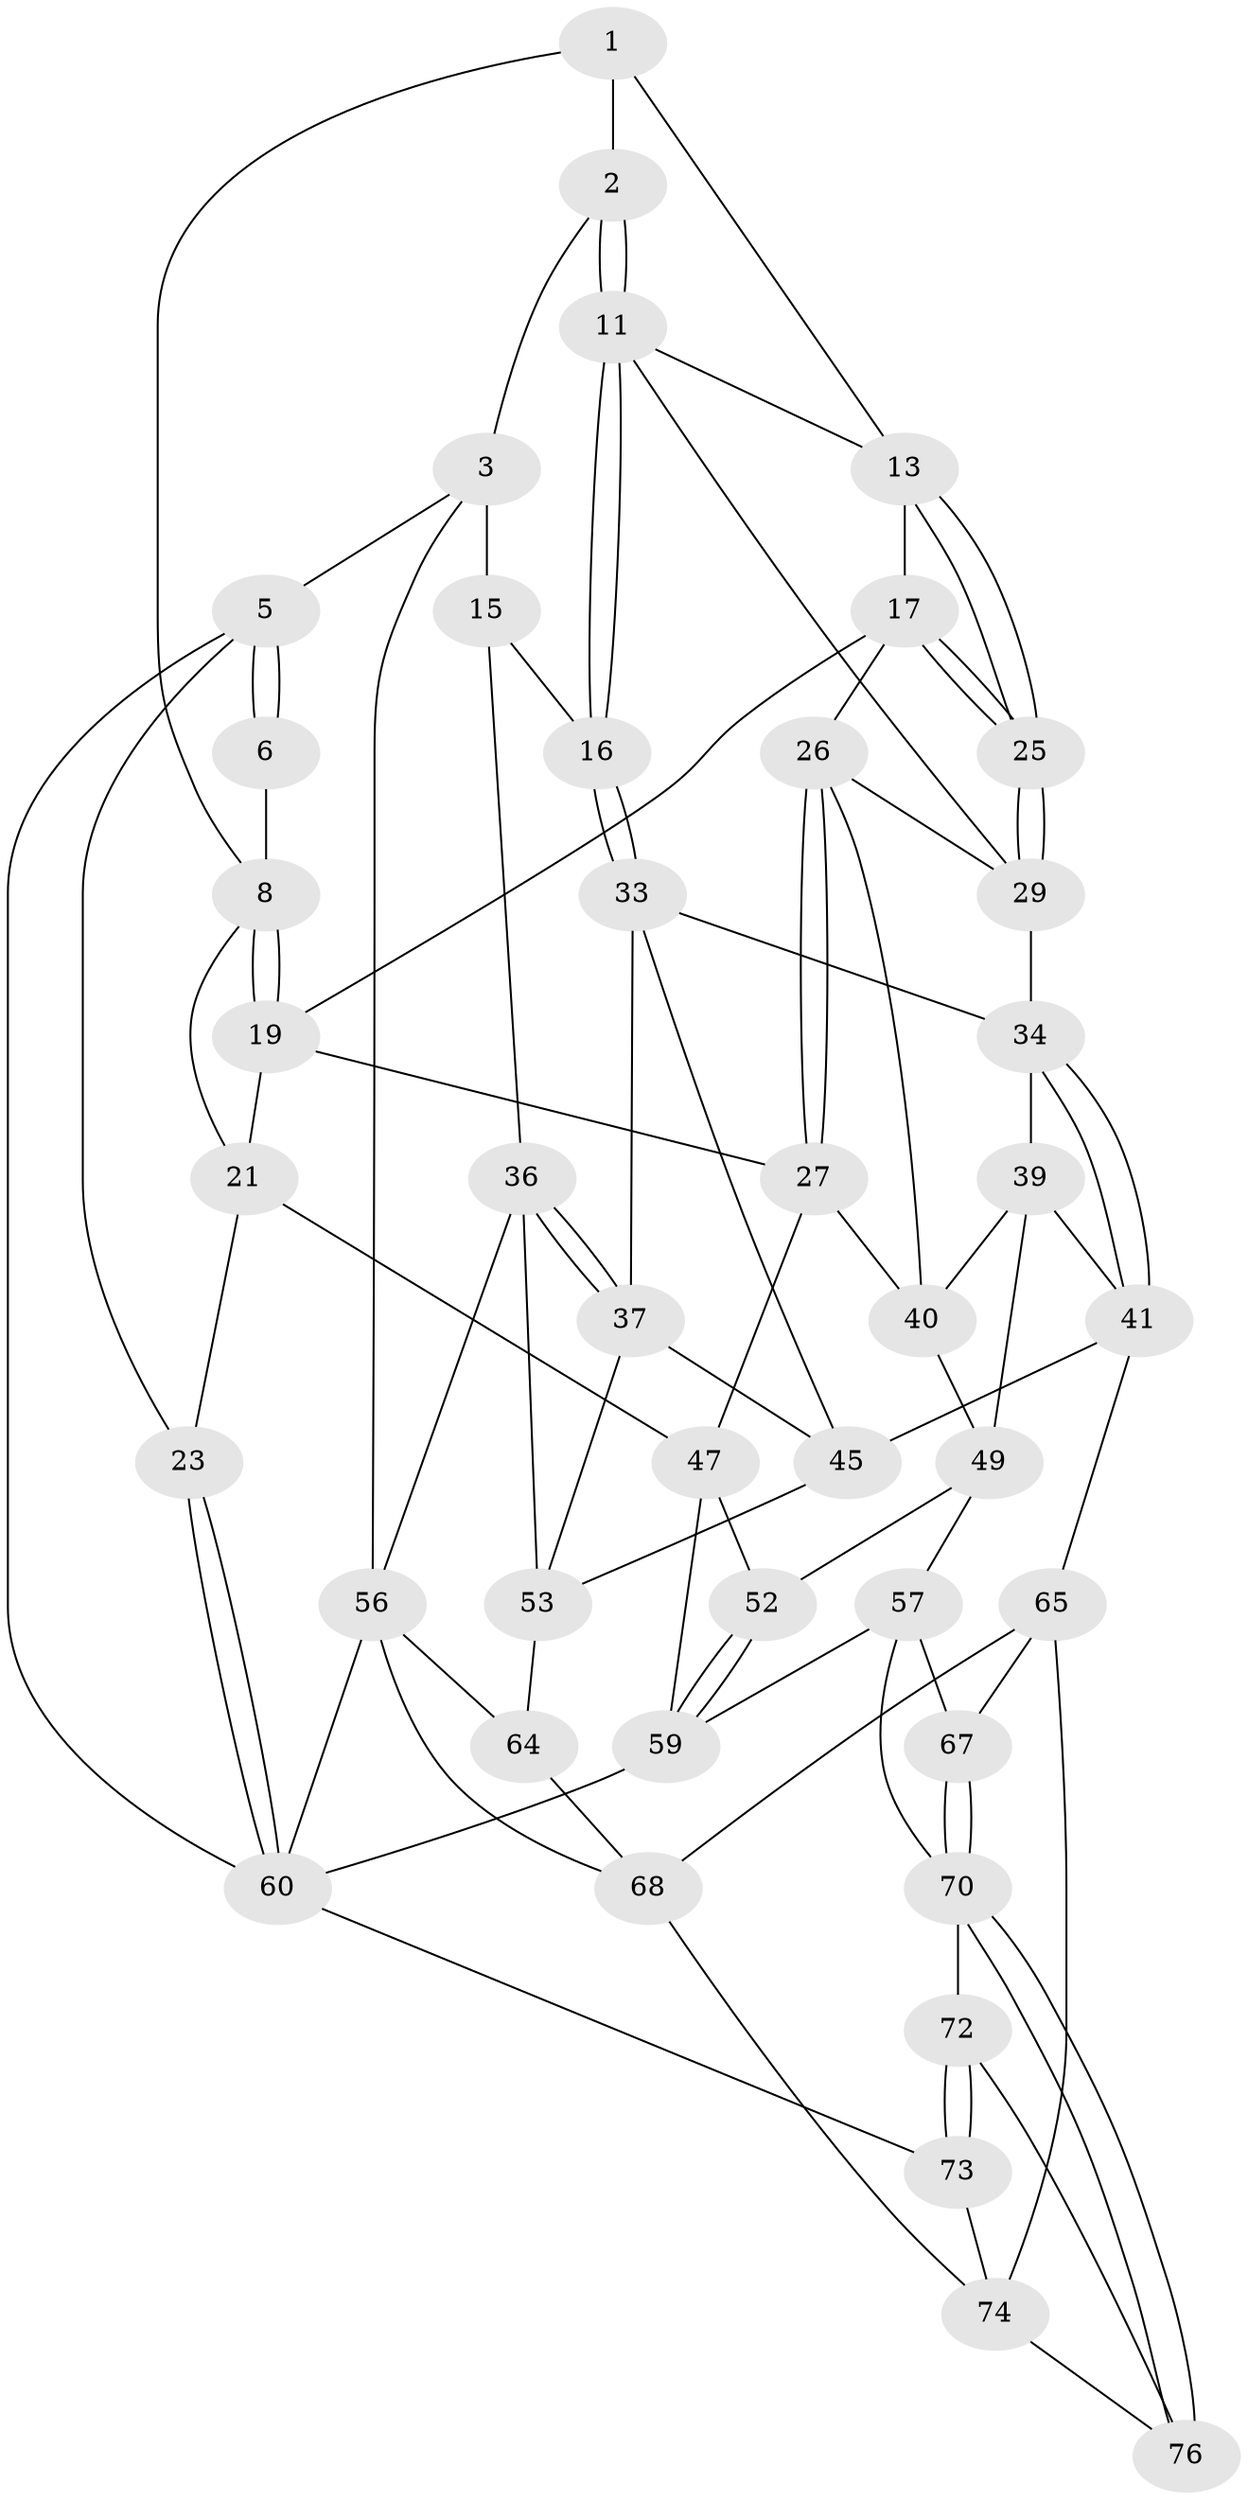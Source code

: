 // original degree distribution, {3: 0.02631578947368421, 4: 0.23684210526315788, 5: 0.5263157894736842, 6: 0.21052631578947367}
// Generated by graph-tools (version 1.1) at 2025/42/03/06/25 10:42:33]
// undirected, 43 vertices, 96 edges
graph export_dot {
graph [start="1"]
  node [color=gray90,style=filled];
  1 [pos="+0.3569685451240798+0",super="+7"];
  2 [pos="+0.7256641879262578+0"];
  3 [pos="+1+0",super="+4"];
  5 [pos="+0+0",super="+20"];
  6 [pos="+0+0",super="+10"];
  8 [pos="+0.21676315741105348+0.18211829560774692",super="+9"];
  11 [pos="+0.7066267005465178+0.1847343481795816",super="+12"];
  13 [pos="+0.46330236149093557+0.229625147544156",super="+14"];
  15 [pos="+0.8719676144220769+0.277786349298173",super="+31"];
  16 [pos="+0.8197064923846922+0.31630474106742923"];
  17 [pos="+0.34077301462697135+0.3250356883465518",super="+18"];
  19 [pos="+0.23804245368191498+0.24307027335730458",super="+24"];
  21 [pos="+0.06473327623839396+0.4452128611128713",super="+22"];
  23 [pos="+0+0.4564333198703938"];
  25 [pos="+0.3960524990389753+0.3740482310402266"];
  26 [pos="+0.2645550105945923+0.46124887929054303",super="+30"];
  27 [pos="+0.2214494412792178+0.5147930920098125",super="+28"];
  29 [pos="+0.39544823098120524+0.3925830465299465",super="+32"];
  33 [pos="+0.8207637164139183+0.41702309683827443",super="+38"];
  34 [pos="+0.730480565509935+0.4366191637832438",super="+35"];
  36 [pos="+1+0.502244257902845",super="+55"];
  37 [pos="+1+0.4946755592709173",super="+51"];
  39 [pos="+0.5633229692979045+0.5061777763592801",super="+43"];
  40 [pos="+0.4877956211139898+0.4970177432867639",super="+44"];
  41 [pos="+0.6774479047068401+0.6983338324769154",super="+42"];
  45 [pos="+0.7923559889610545+0.6018679103599422",super="+46"];
  47 [pos="+0.20246366061281282+0.6520760991843693",super="+48"];
  49 [pos="+0.4341025761217263+0.660918162758021",super="+50"];
  52 [pos="+0.3272658723108411+0.6982293924837546"];
  53 [pos="+0.9009514111206103+0.7025424878492833",super="+54"];
  56 [pos="+1+1",super="+63"];
  57 [pos="+0.4254890275499181+0.7324677059812778",super="+58"];
  59 [pos="+0.3605428869757145+0.785721284576766",super="+61"];
  60 [pos="+0+1",super="+62"];
  64 [pos="+0.8470633639987691+0.7815022361100906"];
  65 [pos="+0.6441387073958842+0.72832010762805",super="+66"];
  67 [pos="+0.6051478346089044+0.7527370235829343"];
  68 [pos="+0.7508768010540906+0.8059543076220933",super="+69"];
  70 [pos="+0.5069840873365286+0.828178995776656",super="+71"];
  72 [pos="+0.38011595406029086+0.9022389364499368"];
  73 [pos="+0.19767165802261813+1"];
  74 [pos="+0.6640725567596575+1",super="+75"];
  76 [pos="+0.5371061553761607+0.940345078938742"];
  1 -- 2;
  1 -- 8;
  1 -- 13;
  2 -- 3;
  2 -- 11;
  2 -- 11;
  3 -- 15 [weight=2];
  3 -- 56;
  3 -- 5;
  5 -- 6 [weight=2];
  5 -- 6;
  5 -- 60;
  5 -- 23;
  6 -- 8;
  8 -- 19;
  8 -- 19;
  8 -- 21;
  11 -- 16;
  11 -- 16;
  11 -- 13;
  11 -- 29;
  13 -- 25;
  13 -- 25;
  13 -- 17;
  15 -- 16;
  15 -- 36;
  16 -- 33;
  16 -- 33;
  17 -- 25;
  17 -- 25;
  17 -- 26;
  17 -- 19;
  19 -- 21;
  19 -- 27;
  21 -- 23;
  21 -- 47;
  23 -- 60;
  23 -- 60;
  25 -- 29;
  25 -- 29;
  26 -- 27;
  26 -- 27;
  26 -- 40;
  26 -- 29;
  27 -- 40;
  27 -- 47;
  29 -- 34;
  33 -- 34;
  33 -- 45;
  33 -- 37;
  34 -- 41;
  34 -- 41;
  34 -- 39;
  36 -- 37;
  36 -- 37;
  36 -- 56;
  36 -- 53;
  37 -- 53;
  37 -- 45;
  39 -- 40;
  39 -- 49;
  39 -- 41;
  40 -- 49;
  41 -- 45;
  41 -- 65;
  45 -- 53;
  47 -- 52;
  47 -- 59;
  49 -- 57;
  49 -- 52;
  52 -- 59;
  52 -- 59;
  53 -- 64;
  56 -- 60;
  56 -- 64;
  56 -- 68;
  57 -- 67;
  57 -- 59;
  57 -- 70;
  59 -- 60;
  60 -- 73;
  64 -- 68;
  65 -- 68;
  65 -- 74;
  65 -- 67;
  67 -- 70;
  67 -- 70;
  68 -- 74;
  70 -- 76;
  70 -- 76;
  70 -- 72;
  72 -- 73;
  72 -- 73;
  72 -- 76;
  73 -- 74;
  74 -- 76;
}

